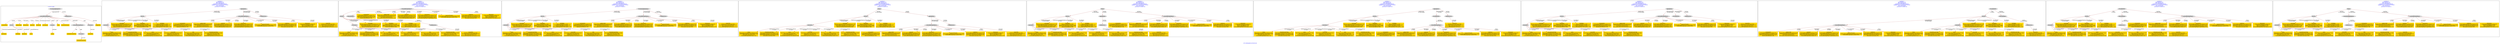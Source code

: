 digraph n0 {
fontcolor="blue"
remincross="true"
label="s19-s-indianapolis-artworks.xml"
subgraph cluster_0 {
label="1-correct model"
n2[style="filled",color="white",fillcolor="lightgray",label="CulturalHeritageObject1"];
n3[shape="plaintext",style="filled",fillcolor="gold",label="creationDate"];
n4[style="filled",color="white",fillcolor="lightgray",label="Person1"];
n5[shape="plaintext",style="filled",fillcolor="gold",label="galleryLabel"];
n6[shape="plaintext",style="filled",fillcolor="gold",label="dimensions"];
n7[shape="plaintext",style="filled",fillcolor="gold",label="materials"];
n8[shape="plaintext",style="filled",fillcolor="gold",label="creditLine"];
n9[shape="plaintext",style="filled",fillcolor="gold",label="provenance"];
n10[style="filled",color="white",fillcolor="lightgray",label="Concept1"];
n11[shape="plaintext",style="filled",fillcolor="gold",label="title"];
n12[shape="plaintext",style="filled",fillcolor="gold",label="accessionNumber"];
n13[style="filled",color="white",fillcolor="lightgray",label="CulturalHeritageObject2"];
n14[style="filled",color="white",fillcolor="lightgray",label="Document2"];
n15[shape="plaintext",style="filled",fillcolor="gold",label="relatedArtworksTitle"];
n16[style="filled",color="white",fillcolor="lightgray",label="Document1"];
n17[shape="plaintext",style="filled",fillcolor="gold",label="nationality"];
n18[shape="plaintext",style="filled",fillcolor="gold",label="birthDate"];
n19[shape="plaintext",style="filled",fillcolor="gold",label="deathDate"];
n20[shape="plaintext",style="filled",fillcolor="gold",label="artist"];
n21[style="filled",color="white",fillcolor="lightgray",label="EuropeanaAggregation1"];
n22[style="filled",color="white",fillcolor="lightgray",label="WebResource1"];
n23[shape="plaintext",style="filled",fillcolor="gold",label="imageURL"];
n24[shape="plaintext",style="filled",fillcolor="gold",label="values"];
n25[shape="plaintext",style="filled",fillcolor="gold",label="relatedArtworksURL"];
n26[shape="plaintext",style="filled",fillcolor="gold",label="sourceURL"];
}
subgraph cluster_1 {
label="candidate 0\nlink coherence:0.0\nnode coherence:0.0\nconfidence:0.6181390834945341\nmapping score:0.33349734155700156\ncost:2100.030006\n-precision:0.52-recall:0.46"
n28[style="filled",color="white",fillcolor="lightgray",label="Person1"];
n29[style="filled",color="white",fillcolor="lightgray",label="Document1"];
n30[style="filled",color="white",fillcolor="lightgray",label="Aggregation1"];
n31[style="filled",color="white",fillcolor="lightgray",label="CulturalHeritageObject1"];
n32[style="filled",color="white",fillcolor="lightgray",label="WebResource1"];
n33[shape="plaintext",style="filled",fillcolor="gold",label="values\n[Document,columnSubClassOfLink,0.379]\n[CulturalHeritageObject,description,0.303]\n[Document,classLink,0.215]\n[CulturalHeritageObject,title,0.104]"];
n34[shape="plaintext",style="filled",fillcolor="gold",label="creationDate\n[CulturalHeritageObject,created,0.52]\n[CulturalHeritageObject,description,0.199]\n[Person,biographicalInformation,0.144]\n[Person,dateOfDeath,0.138]"];
n35[shape="plaintext",style="filled",fillcolor="gold",label="nationality\n[Person,countryAssociatedWithThePerson,0.729]\n[CulturalHeritageObject,provenance,0.113]\n[CulturalHeritageObject,description,0.095]\n[Person,biographicalInformation,0.062]"];
n36[shape="plaintext",style="filled",fillcolor="gold",label="galleryLabel\n[CulturalHeritageObject,description,0.573]\n[Person,biographicalInformation,0.331]\n[Document,classLink,0.051]\n[Document,columnSubClassOfLink,0.045]"];
n37[shape="plaintext",style="filled",fillcolor="gold",label="imageURL\n[WebResource,classLink,0.949]\n[Document,columnSubClassOfLink,0.032]\n[Document,classLink,0.017]\n[CulturalHeritageObject,provenance,0.001]"];
n38[shape="plaintext",style="filled",fillcolor="gold",label="materials\n[CulturalHeritageObject,medium,0.874]\n[CulturalHeritageObject,description,0.12]\n[Person,biographicalInformation,0.006]\n[CulturalHeritageObject,extent,0.0]"];
n39[shape="plaintext",style="filled",fillcolor="gold",label="deathDate\n[Person,dateOfDeath,0.439]\n[CulturalHeritageObject,created,0.397]\n[Person,biographicalInformation,0.096]\n[Person,dateOfBirth,0.068]"];
n40[shape="plaintext",style="filled",fillcolor="gold",label="relatedArtworksTitle\n[Document,columnSubClassOfLink,0.705]\n[CulturalHeritageObject,description,0.107]\n[CulturalHeritageObject,provenance,0.096]\n[Document,classLink,0.093]"];
n41[shape="plaintext",style="filled",fillcolor="gold",label="provenance\n[CulturalHeritageObject,provenance,0.37]\n[CulturalHeritageObject,description,0.305]\n[Person,biographicalInformation,0.229]\n[CulturalHeritageObject,rightsHolder,0.097]"];
n42[shape="plaintext",style="filled",fillcolor="gold",label="accessionNumber\n[CulturalHeritageObject,accessionNumber,0.999]\n[CulturalHeritageObject,extent,0.001]"];
n43[shape="plaintext",style="filled",fillcolor="gold",label="artist\n[Document,columnSubClassOfLink,0.334]\n[Document,classLink,0.31]\n[Person,nameOfThePerson,0.258]\n[CulturalHeritageObject,description,0.098]"];
n44[shape="plaintext",style="filled",fillcolor="gold",label="sourceURL\n[Document,columnSubClassOfLink,0.617]\n[Document,classLink,0.32]\n[WebResource,classLink,0.05]\n[CulturalHeritageObject,description,0.013]"];
n45[shape="plaintext",style="filled",fillcolor="gold",label="title\n[Document,columnSubClassOfLink,0.393]\n[Document,classLink,0.313]\n[CulturalHeritageObject,description,0.18]\n[CulturalHeritageObject,title,0.114]"];
n46[shape="plaintext",style="filled",fillcolor="gold",label="birthDate\n[Person,dateOfBirth,0.409]\n[CulturalHeritageObject,created,0.409]\n[Person,dateOfDeath,0.094]\n[CulturalHeritageObject,description,0.088]"];
n47[shape="plaintext",style="filled",fillcolor="gold",label="relatedArtworksURL\n[Document,columnSubClassOfLink,0.689]\n[Document,classLink,0.255]\n[WebResource,classLink,0.042]\n[CulturalHeritageObject,provenance,0.014]"];
n48[shape="plaintext",style="filled",fillcolor="gold",label="creditLine\n[CulturalHeritageObject,provenance,0.63]\n[CulturalHeritageObject,description,0.173]\n[Document,columnSubClassOfLink,0.106]\n[Document,classLink,0.091]"];
n49[shape="plaintext",style="filled",fillcolor="gold",label="dimensions\n[CulturalHeritageObject,extent,0.9]\n[Person,dateOfDeath,0.056]\n[Person,dateOfBirth,0.037]\n[CulturalHeritageObject,description,0.007]"];
}
subgraph cluster_2 {
label="candidate 1\nlink coherence:0.0\nnode coherence:0.0\nconfidence:0.6181390834945341\nmapping score:0.33349734155700156\ncost:2100.030006\n-precision:0.52-recall:0.46"
n51[style="filled",color="white",fillcolor="lightgray",label="CulturalHeritageObject1"];
n52[style="filled",color="white",fillcolor="lightgray",label="Person1"];
n53[style="filled",color="white",fillcolor="lightgray",label="PhysicalThing1"];
n54[style="filled",color="white",fillcolor="lightgray",label="Document1"];
n55[style="filled",color="white",fillcolor="lightgray",label="WebResource1"];
n56[shape="plaintext",style="filled",fillcolor="gold",label="values\n[Document,columnSubClassOfLink,0.379]\n[CulturalHeritageObject,description,0.303]\n[Document,classLink,0.215]\n[CulturalHeritageObject,title,0.104]"];
n57[shape="plaintext",style="filled",fillcolor="gold",label="creationDate\n[CulturalHeritageObject,created,0.52]\n[CulturalHeritageObject,description,0.199]\n[Person,biographicalInformation,0.144]\n[Person,dateOfDeath,0.138]"];
n58[shape="plaintext",style="filled",fillcolor="gold",label="nationality\n[Person,countryAssociatedWithThePerson,0.729]\n[CulturalHeritageObject,provenance,0.113]\n[CulturalHeritageObject,description,0.095]\n[Person,biographicalInformation,0.062]"];
n59[shape="plaintext",style="filled",fillcolor="gold",label="galleryLabel\n[CulturalHeritageObject,description,0.573]\n[Person,biographicalInformation,0.331]\n[Document,classLink,0.051]\n[Document,columnSubClassOfLink,0.045]"];
n60[shape="plaintext",style="filled",fillcolor="gold",label="imageURL\n[WebResource,classLink,0.949]\n[Document,columnSubClassOfLink,0.032]\n[Document,classLink,0.017]\n[CulturalHeritageObject,provenance,0.001]"];
n61[shape="plaintext",style="filled",fillcolor="gold",label="materials\n[CulturalHeritageObject,medium,0.874]\n[CulturalHeritageObject,description,0.12]\n[Person,biographicalInformation,0.006]\n[CulturalHeritageObject,extent,0.0]"];
n62[shape="plaintext",style="filled",fillcolor="gold",label="deathDate\n[Person,dateOfDeath,0.439]\n[CulturalHeritageObject,created,0.397]\n[Person,biographicalInformation,0.096]\n[Person,dateOfBirth,0.068]"];
n63[shape="plaintext",style="filled",fillcolor="gold",label="relatedArtworksTitle\n[Document,columnSubClassOfLink,0.705]\n[CulturalHeritageObject,description,0.107]\n[CulturalHeritageObject,provenance,0.096]\n[Document,classLink,0.093]"];
n64[shape="plaintext",style="filled",fillcolor="gold",label="provenance\n[CulturalHeritageObject,provenance,0.37]\n[CulturalHeritageObject,description,0.305]\n[Person,biographicalInformation,0.229]\n[CulturalHeritageObject,rightsHolder,0.097]"];
n65[shape="plaintext",style="filled",fillcolor="gold",label="accessionNumber\n[CulturalHeritageObject,accessionNumber,0.999]\n[CulturalHeritageObject,extent,0.001]"];
n66[shape="plaintext",style="filled",fillcolor="gold",label="artist\n[Document,columnSubClassOfLink,0.334]\n[Document,classLink,0.31]\n[Person,nameOfThePerson,0.258]\n[CulturalHeritageObject,description,0.098]"];
n67[shape="plaintext",style="filled",fillcolor="gold",label="sourceURL\n[Document,columnSubClassOfLink,0.617]\n[Document,classLink,0.32]\n[WebResource,classLink,0.05]\n[CulturalHeritageObject,description,0.013]"];
n68[shape="plaintext",style="filled",fillcolor="gold",label="title\n[Document,columnSubClassOfLink,0.393]\n[Document,classLink,0.313]\n[CulturalHeritageObject,description,0.18]\n[CulturalHeritageObject,title,0.114]"];
n69[shape="plaintext",style="filled",fillcolor="gold",label="birthDate\n[Person,dateOfBirth,0.409]\n[CulturalHeritageObject,created,0.409]\n[Person,dateOfDeath,0.094]\n[CulturalHeritageObject,description,0.088]"];
n70[shape="plaintext",style="filled",fillcolor="gold",label="relatedArtworksURL\n[Document,columnSubClassOfLink,0.689]\n[Document,classLink,0.255]\n[WebResource,classLink,0.042]\n[CulturalHeritageObject,provenance,0.014]"];
n71[shape="plaintext",style="filled",fillcolor="gold",label="creditLine\n[CulturalHeritageObject,provenance,0.63]\n[CulturalHeritageObject,description,0.173]\n[Document,columnSubClassOfLink,0.106]\n[Document,classLink,0.091]"];
n72[shape="plaintext",style="filled",fillcolor="gold",label="dimensions\n[CulturalHeritageObject,extent,0.9]\n[Person,dateOfDeath,0.056]\n[Person,dateOfBirth,0.037]\n[CulturalHeritageObject,description,0.007]"];
}
subgraph cluster_3 {
label="candidate 2\nlink coherence:0.0\nnode coherence:0.0\nconfidence:0.6181390834945341\nmapping score:0.33349734155700156\ncost:2100.040009\n-precision:0.57-recall:0.5"
n74[style="filled",color="white",fillcolor="lightgray",label="Person1"];
n75[style="filled",color="white",fillcolor="lightgray",label="Document1"];
n76[style="filled",color="white",fillcolor="lightgray",label="EuropeanaAggregation1"];
n77[style="filled",color="white",fillcolor="lightgray",label="CulturalHeritageObject1"];
n78[style="filled",color="white",fillcolor="lightgray",label="WebResource1"];
n79[shape="plaintext",style="filled",fillcolor="gold",label="values\n[Document,columnSubClassOfLink,0.379]\n[CulturalHeritageObject,description,0.303]\n[Document,classLink,0.215]\n[CulturalHeritageObject,title,0.104]"];
n80[shape="plaintext",style="filled",fillcolor="gold",label="creationDate\n[CulturalHeritageObject,created,0.52]\n[CulturalHeritageObject,description,0.199]\n[Person,biographicalInformation,0.144]\n[Person,dateOfDeath,0.138]"];
n81[shape="plaintext",style="filled",fillcolor="gold",label="nationality\n[Person,countryAssociatedWithThePerson,0.729]\n[CulturalHeritageObject,provenance,0.113]\n[CulturalHeritageObject,description,0.095]\n[Person,biographicalInformation,0.062]"];
n82[shape="plaintext",style="filled",fillcolor="gold",label="galleryLabel\n[CulturalHeritageObject,description,0.573]\n[Person,biographicalInformation,0.331]\n[Document,classLink,0.051]\n[Document,columnSubClassOfLink,0.045]"];
n83[shape="plaintext",style="filled",fillcolor="gold",label="imageURL\n[WebResource,classLink,0.949]\n[Document,columnSubClassOfLink,0.032]\n[Document,classLink,0.017]\n[CulturalHeritageObject,provenance,0.001]"];
n84[shape="plaintext",style="filled",fillcolor="gold",label="materials\n[CulturalHeritageObject,medium,0.874]\n[CulturalHeritageObject,description,0.12]\n[Person,biographicalInformation,0.006]\n[CulturalHeritageObject,extent,0.0]"];
n85[shape="plaintext",style="filled",fillcolor="gold",label="deathDate\n[Person,dateOfDeath,0.439]\n[CulturalHeritageObject,created,0.397]\n[Person,biographicalInformation,0.096]\n[Person,dateOfBirth,0.068]"];
n86[shape="plaintext",style="filled",fillcolor="gold",label="relatedArtworksTitle\n[Document,columnSubClassOfLink,0.705]\n[CulturalHeritageObject,description,0.107]\n[CulturalHeritageObject,provenance,0.096]\n[Document,classLink,0.093]"];
n87[shape="plaintext",style="filled",fillcolor="gold",label="provenance\n[CulturalHeritageObject,provenance,0.37]\n[CulturalHeritageObject,description,0.305]\n[Person,biographicalInformation,0.229]\n[CulturalHeritageObject,rightsHolder,0.097]"];
n88[shape="plaintext",style="filled",fillcolor="gold",label="accessionNumber\n[CulturalHeritageObject,accessionNumber,0.999]\n[CulturalHeritageObject,extent,0.001]"];
n89[shape="plaintext",style="filled",fillcolor="gold",label="artist\n[Document,columnSubClassOfLink,0.334]\n[Document,classLink,0.31]\n[Person,nameOfThePerson,0.258]\n[CulturalHeritageObject,description,0.098]"];
n90[shape="plaintext",style="filled",fillcolor="gold",label="sourceURL\n[Document,columnSubClassOfLink,0.617]\n[Document,classLink,0.32]\n[WebResource,classLink,0.05]\n[CulturalHeritageObject,description,0.013]"];
n91[shape="plaintext",style="filled",fillcolor="gold",label="title\n[Document,columnSubClassOfLink,0.393]\n[Document,classLink,0.313]\n[CulturalHeritageObject,description,0.18]\n[CulturalHeritageObject,title,0.114]"];
n92[shape="plaintext",style="filled",fillcolor="gold",label="birthDate\n[Person,dateOfBirth,0.409]\n[CulturalHeritageObject,created,0.409]\n[Person,dateOfDeath,0.094]\n[CulturalHeritageObject,description,0.088]"];
n93[shape="plaintext",style="filled",fillcolor="gold",label="relatedArtworksURL\n[Document,columnSubClassOfLink,0.689]\n[Document,classLink,0.255]\n[WebResource,classLink,0.042]\n[CulturalHeritageObject,provenance,0.014]"];
n94[shape="plaintext",style="filled",fillcolor="gold",label="creditLine\n[CulturalHeritageObject,provenance,0.63]\n[CulturalHeritageObject,description,0.173]\n[Document,columnSubClassOfLink,0.106]\n[Document,classLink,0.091]"];
n95[shape="plaintext",style="filled",fillcolor="gold",label="dimensions\n[CulturalHeritageObject,extent,0.9]\n[Person,dateOfDeath,0.056]\n[Person,dateOfBirth,0.037]\n[CulturalHeritageObject,description,0.007]"];
}
subgraph cluster_4 {
label="candidate 3\nlink coherence:0.0\nnode coherence:0.0\nconfidence:0.6181390834945341\nmapping score:0.33349734155700156\ncost:2200.030006\n-precision:0.5-recall:0.46"
n97[style="filled",color="white",fillcolor="lightgray",label="Person1"];
n98[style="filled",color="white",fillcolor="lightgray",label="Document1"];
n99[style="filled",color="white",fillcolor="lightgray",label="Aggregation1"];
n100[style="filled",color="white",fillcolor="lightgray",label="CulturalHeritageObject1"];
n101[style="filled",color="white",fillcolor="lightgray",label="WebResource1"];
n102[style="filled",color="white",fillcolor="lightgray",label="Proxy1"];
n103[shape="plaintext",style="filled",fillcolor="gold",label="values\n[Document,columnSubClassOfLink,0.379]\n[CulturalHeritageObject,description,0.303]\n[Document,classLink,0.215]\n[CulturalHeritageObject,title,0.104]"];
n104[shape="plaintext",style="filled",fillcolor="gold",label="creationDate\n[CulturalHeritageObject,created,0.52]\n[CulturalHeritageObject,description,0.199]\n[Person,biographicalInformation,0.144]\n[Person,dateOfDeath,0.138]"];
n105[shape="plaintext",style="filled",fillcolor="gold",label="nationality\n[Person,countryAssociatedWithThePerson,0.729]\n[CulturalHeritageObject,provenance,0.113]\n[CulturalHeritageObject,description,0.095]\n[Person,biographicalInformation,0.062]"];
n106[shape="plaintext",style="filled",fillcolor="gold",label="galleryLabel\n[CulturalHeritageObject,description,0.573]\n[Person,biographicalInformation,0.331]\n[Document,classLink,0.051]\n[Document,columnSubClassOfLink,0.045]"];
n107[shape="plaintext",style="filled",fillcolor="gold",label="imageURL\n[WebResource,classLink,0.949]\n[Document,columnSubClassOfLink,0.032]\n[Document,classLink,0.017]\n[CulturalHeritageObject,provenance,0.001]"];
n108[shape="plaintext",style="filled",fillcolor="gold",label="materials\n[CulturalHeritageObject,medium,0.874]\n[CulturalHeritageObject,description,0.12]\n[Person,biographicalInformation,0.006]\n[CulturalHeritageObject,extent,0.0]"];
n109[shape="plaintext",style="filled",fillcolor="gold",label="deathDate\n[Person,dateOfDeath,0.439]\n[CulturalHeritageObject,created,0.397]\n[Person,biographicalInformation,0.096]\n[Person,dateOfBirth,0.068]"];
n110[shape="plaintext",style="filled",fillcolor="gold",label="relatedArtworksTitle\n[Document,columnSubClassOfLink,0.705]\n[CulturalHeritageObject,description,0.107]\n[CulturalHeritageObject,provenance,0.096]\n[Document,classLink,0.093]"];
n111[shape="plaintext",style="filled",fillcolor="gold",label="provenance\n[CulturalHeritageObject,provenance,0.37]\n[CulturalHeritageObject,description,0.305]\n[Person,biographicalInformation,0.229]\n[CulturalHeritageObject,rightsHolder,0.097]"];
n112[shape="plaintext",style="filled",fillcolor="gold",label="accessionNumber\n[CulturalHeritageObject,accessionNumber,0.999]\n[CulturalHeritageObject,extent,0.001]"];
n113[shape="plaintext",style="filled",fillcolor="gold",label="artist\n[Document,columnSubClassOfLink,0.334]\n[Document,classLink,0.31]\n[Person,nameOfThePerson,0.258]\n[CulturalHeritageObject,description,0.098]"];
n114[shape="plaintext",style="filled",fillcolor="gold",label="sourceURL\n[Document,columnSubClassOfLink,0.617]\n[Document,classLink,0.32]\n[WebResource,classLink,0.05]\n[CulturalHeritageObject,description,0.013]"];
n115[shape="plaintext",style="filled",fillcolor="gold",label="title\n[Document,columnSubClassOfLink,0.393]\n[Document,classLink,0.313]\n[CulturalHeritageObject,description,0.18]\n[CulturalHeritageObject,title,0.114]"];
n116[shape="plaintext",style="filled",fillcolor="gold",label="birthDate\n[Person,dateOfBirth,0.409]\n[CulturalHeritageObject,created,0.409]\n[Person,dateOfDeath,0.094]\n[CulturalHeritageObject,description,0.088]"];
n117[shape="plaintext",style="filled",fillcolor="gold",label="relatedArtworksURL\n[Document,columnSubClassOfLink,0.689]\n[Document,classLink,0.255]\n[WebResource,classLink,0.042]\n[CulturalHeritageObject,provenance,0.014]"];
n118[shape="plaintext",style="filled",fillcolor="gold",label="creditLine\n[CulturalHeritageObject,provenance,0.63]\n[CulturalHeritageObject,description,0.173]\n[Document,columnSubClassOfLink,0.106]\n[Document,classLink,0.091]"];
n119[shape="plaintext",style="filled",fillcolor="gold",label="dimensions\n[CulturalHeritageObject,extent,0.9]\n[Person,dateOfDeath,0.056]\n[Person,dateOfBirth,0.037]\n[CulturalHeritageObject,description,0.007]"];
}
subgraph cluster_5 {
label="candidate 4\nlink coherence:0.0\nnode coherence:0.0\nconfidence:0.6181390834945341\nmapping score:0.33349734155700156\ncost:2200.030006\n-precision:0.5-recall:0.46"
n121[style="filled",color="white",fillcolor="lightgray",label="Person1"];
n122[style="filled",color="white",fillcolor="lightgray",label="Document1"];
n123[style="filled",color="white",fillcolor="lightgray",label="Aggregation1"];
n124[style="filled",color="white",fillcolor="lightgray",label="WebResource1"];
n125[style="filled",color="white",fillcolor="lightgray",label="Proxy1"];
n126[style="filled",color="white",fillcolor="lightgray",label="CulturalHeritageObject1"];
n127[shape="plaintext",style="filled",fillcolor="gold",label="values\n[Document,columnSubClassOfLink,0.379]\n[CulturalHeritageObject,description,0.303]\n[Document,classLink,0.215]\n[CulturalHeritageObject,title,0.104]"];
n128[shape="plaintext",style="filled",fillcolor="gold",label="creationDate\n[CulturalHeritageObject,created,0.52]\n[CulturalHeritageObject,description,0.199]\n[Person,biographicalInformation,0.144]\n[Person,dateOfDeath,0.138]"];
n129[shape="plaintext",style="filled",fillcolor="gold",label="nationality\n[Person,countryAssociatedWithThePerson,0.729]\n[CulturalHeritageObject,provenance,0.113]\n[CulturalHeritageObject,description,0.095]\n[Person,biographicalInformation,0.062]"];
n130[shape="plaintext",style="filled",fillcolor="gold",label="galleryLabel\n[CulturalHeritageObject,description,0.573]\n[Person,biographicalInformation,0.331]\n[Document,classLink,0.051]\n[Document,columnSubClassOfLink,0.045]"];
n131[shape="plaintext",style="filled",fillcolor="gold",label="imageURL\n[WebResource,classLink,0.949]\n[Document,columnSubClassOfLink,0.032]\n[Document,classLink,0.017]\n[CulturalHeritageObject,provenance,0.001]"];
n132[shape="plaintext",style="filled",fillcolor="gold",label="materials\n[CulturalHeritageObject,medium,0.874]\n[CulturalHeritageObject,description,0.12]\n[Person,biographicalInformation,0.006]\n[CulturalHeritageObject,extent,0.0]"];
n133[shape="plaintext",style="filled",fillcolor="gold",label="deathDate\n[Person,dateOfDeath,0.439]\n[CulturalHeritageObject,created,0.397]\n[Person,biographicalInformation,0.096]\n[Person,dateOfBirth,0.068]"];
n134[shape="plaintext",style="filled",fillcolor="gold",label="relatedArtworksTitle\n[Document,columnSubClassOfLink,0.705]\n[CulturalHeritageObject,description,0.107]\n[CulturalHeritageObject,provenance,0.096]\n[Document,classLink,0.093]"];
n135[shape="plaintext",style="filled",fillcolor="gold",label="provenance\n[CulturalHeritageObject,provenance,0.37]\n[CulturalHeritageObject,description,0.305]\n[Person,biographicalInformation,0.229]\n[CulturalHeritageObject,rightsHolder,0.097]"];
n136[shape="plaintext",style="filled",fillcolor="gold",label="accessionNumber\n[CulturalHeritageObject,accessionNumber,0.999]\n[CulturalHeritageObject,extent,0.001]"];
n137[shape="plaintext",style="filled",fillcolor="gold",label="artist\n[Document,columnSubClassOfLink,0.334]\n[Document,classLink,0.31]\n[Person,nameOfThePerson,0.258]\n[CulturalHeritageObject,description,0.098]"];
n138[shape="plaintext",style="filled",fillcolor="gold",label="sourceURL\n[Document,columnSubClassOfLink,0.617]\n[Document,classLink,0.32]\n[WebResource,classLink,0.05]\n[CulturalHeritageObject,description,0.013]"];
n139[shape="plaintext",style="filled",fillcolor="gold",label="title\n[Document,columnSubClassOfLink,0.393]\n[Document,classLink,0.313]\n[CulturalHeritageObject,description,0.18]\n[CulturalHeritageObject,title,0.114]"];
n140[shape="plaintext",style="filled",fillcolor="gold",label="birthDate\n[Person,dateOfBirth,0.409]\n[CulturalHeritageObject,created,0.409]\n[Person,dateOfDeath,0.094]\n[CulturalHeritageObject,description,0.088]"];
n141[shape="plaintext",style="filled",fillcolor="gold",label="relatedArtworksURL\n[Document,columnSubClassOfLink,0.689]\n[Document,classLink,0.255]\n[WebResource,classLink,0.042]\n[CulturalHeritageObject,provenance,0.014]"];
n142[shape="plaintext",style="filled",fillcolor="gold",label="creditLine\n[CulturalHeritageObject,provenance,0.63]\n[CulturalHeritageObject,description,0.173]\n[Document,columnSubClassOfLink,0.106]\n[Document,classLink,0.091]"];
n143[shape="plaintext",style="filled",fillcolor="gold",label="dimensions\n[CulturalHeritageObject,extent,0.9]\n[Person,dateOfDeath,0.056]\n[Person,dateOfBirth,0.037]\n[CulturalHeritageObject,description,0.007]"];
}
subgraph cluster_6 {
label="candidate 5\nlink coherence:0.0\nnode coherence:0.0\nconfidence:0.6181390834945341\nmapping score:0.33349734155700156\ncost:2200.030006\n-precision:0.5-recall:0.46"
n145[style="filled",color="white",fillcolor="lightgray",label="Person1"];
n146[style="filled",color="white",fillcolor="lightgray",label="Document1"];
n147[style="filled",color="white",fillcolor="lightgray",label="ProvidedCHO1"];
n148[style="filled",color="white",fillcolor="lightgray",label="CulturalHeritageObject1"];
n149[style="filled",color="white",fillcolor="lightgray",label="Aggregation1"];
n150[style="filled",color="white",fillcolor="lightgray",label="WebResource1"];
n151[shape="plaintext",style="filled",fillcolor="gold",label="values\n[Document,columnSubClassOfLink,0.379]\n[CulturalHeritageObject,description,0.303]\n[Document,classLink,0.215]\n[CulturalHeritageObject,title,0.104]"];
n152[shape="plaintext",style="filled",fillcolor="gold",label="creationDate\n[CulturalHeritageObject,created,0.52]\n[CulturalHeritageObject,description,0.199]\n[Person,biographicalInformation,0.144]\n[Person,dateOfDeath,0.138]"];
n153[shape="plaintext",style="filled",fillcolor="gold",label="nationality\n[Person,countryAssociatedWithThePerson,0.729]\n[CulturalHeritageObject,provenance,0.113]\n[CulturalHeritageObject,description,0.095]\n[Person,biographicalInformation,0.062]"];
n154[shape="plaintext",style="filled",fillcolor="gold",label="galleryLabel\n[CulturalHeritageObject,description,0.573]\n[Person,biographicalInformation,0.331]\n[Document,classLink,0.051]\n[Document,columnSubClassOfLink,0.045]"];
n155[shape="plaintext",style="filled",fillcolor="gold",label="imageURL\n[WebResource,classLink,0.949]\n[Document,columnSubClassOfLink,0.032]\n[Document,classLink,0.017]\n[CulturalHeritageObject,provenance,0.001]"];
n156[shape="plaintext",style="filled",fillcolor="gold",label="materials\n[CulturalHeritageObject,medium,0.874]\n[CulturalHeritageObject,description,0.12]\n[Person,biographicalInformation,0.006]\n[CulturalHeritageObject,extent,0.0]"];
n157[shape="plaintext",style="filled",fillcolor="gold",label="deathDate\n[Person,dateOfDeath,0.439]\n[CulturalHeritageObject,created,0.397]\n[Person,biographicalInformation,0.096]\n[Person,dateOfBirth,0.068]"];
n158[shape="plaintext",style="filled",fillcolor="gold",label="relatedArtworksTitle\n[Document,columnSubClassOfLink,0.705]\n[CulturalHeritageObject,description,0.107]\n[CulturalHeritageObject,provenance,0.096]\n[Document,classLink,0.093]"];
n159[shape="plaintext",style="filled",fillcolor="gold",label="provenance\n[CulturalHeritageObject,provenance,0.37]\n[CulturalHeritageObject,description,0.305]\n[Person,biographicalInformation,0.229]\n[CulturalHeritageObject,rightsHolder,0.097]"];
n160[shape="plaintext",style="filled",fillcolor="gold",label="accessionNumber\n[CulturalHeritageObject,accessionNumber,0.999]\n[CulturalHeritageObject,extent,0.001]"];
n161[shape="plaintext",style="filled",fillcolor="gold",label="artist\n[Document,columnSubClassOfLink,0.334]\n[Document,classLink,0.31]\n[Person,nameOfThePerson,0.258]\n[CulturalHeritageObject,description,0.098]"];
n162[shape="plaintext",style="filled",fillcolor="gold",label="sourceURL\n[Document,columnSubClassOfLink,0.617]\n[Document,classLink,0.32]\n[WebResource,classLink,0.05]\n[CulturalHeritageObject,description,0.013]"];
n163[shape="plaintext",style="filled",fillcolor="gold",label="title\n[Document,columnSubClassOfLink,0.393]\n[Document,classLink,0.313]\n[CulturalHeritageObject,description,0.18]\n[CulturalHeritageObject,title,0.114]"];
n164[shape="plaintext",style="filled",fillcolor="gold",label="birthDate\n[Person,dateOfBirth,0.409]\n[CulturalHeritageObject,created,0.409]\n[Person,dateOfDeath,0.094]\n[CulturalHeritageObject,description,0.088]"];
n165[shape="plaintext",style="filled",fillcolor="gold",label="relatedArtworksURL\n[Document,columnSubClassOfLink,0.689]\n[Document,classLink,0.255]\n[WebResource,classLink,0.042]\n[CulturalHeritageObject,provenance,0.014]"];
n166[shape="plaintext",style="filled",fillcolor="gold",label="creditLine\n[CulturalHeritageObject,provenance,0.63]\n[CulturalHeritageObject,description,0.173]\n[Document,columnSubClassOfLink,0.106]\n[Document,classLink,0.091]"];
n167[shape="plaintext",style="filled",fillcolor="gold",label="dimensions\n[CulturalHeritageObject,extent,0.9]\n[Person,dateOfDeath,0.056]\n[Person,dateOfBirth,0.037]\n[CulturalHeritageObject,description,0.007]"];
}
subgraph cluster_7 {
label="candidate 6\nlink coherence:0.0\nnode coherence:0.0\nconfidence:0.6181390834945341\nmapping score:0.33349734155700156\ncost:2200.030006\n-precision:0.5-recall:0.46"
n169[style="filled",color="white",fillcolor="lightgray",label="Person1"];
n170[style="filled",color="white",fillcolor="lightgray",label="Document1"];
n171[style="filled",color="white",fillcolor="lightgray",label="Aggregation1"];
n172[style="filled",color="white",fillcolor="lightgray",label="CulturalHeritageObject1"];
n173[style="filled",color="white",fillcolor="lightgray",label="ProvidedCHO1"];
n174[style="filled",color="white",fillcolor="lightgray",label="WebResource1"];
n175[shape="plaintext",style="filled",fillcolor="gold",label="values\n[Document,columnSubClassOfLink,0.379]\n[CulturalHeritageObject,description,0.303]\n[Document,classLink,0.215]\n[CulturalHeritageObject,title,0.104]"];
n176[shape="plaintext",style="filled",fillcolor="gold",label="creationDate\n[CulturalHeritageObject,created,0.52]\n[CulturalHeritageObject,description,0.199]\n[Person,biographicalInformation,0.144]\n[Person,dateOfDeath,0.138]"];
n177[shape="plaintext",style="filled",fillcolor="gold",label="nationality\n[Person,countryAssociatedWithThePerson,0.729]\n[CulturalHeritageObject,provenance,0.113]\n[CulturalHeritageObject,description,0.095]\n[Person,biographicalInformation,0.062]"];
n178[shape="plaintext",style="filled",fillcolor="gold",label="galleryLabel\n[CulturalHeritageObject,description,0.573]\n[Person,biographicalInformation,0.331]\n[Document,classLink,0.051]\n[Document,columnSubClassOfLink,0.045]"];
n179[shape="plaintext",style="filled",fillcolor="gold",label="imageURL\n[WebResource,classLink,0.949]\n[Document,columnSubClassOfLink,0.032]\n[Document,classLink,0.017]\n[CulturalHeritageObject,provenance,0.001]"];
n180[shape="plaintext",style="filled",fillcolor="gold",label="materials\n[CulturalHeritageObject,medium,0.874]\n[CulturalHeritageObject,description,0.12]\n[Person,biographicalInformation,0.006]\n[CulturalHeritageObject,extent,0.0]"];
n181[shape="plaintext",style="filled",fillcolor="gold",label="deathDate\n[Person,dateOfDeath,0.439]\n[CulturalHeritageObject,created,0.397]\n[Person,biographicalInformation,0.096]\n[Person,dateOfBirth,0.068]"];
n182[shape="plaintext",style="filled",fillcolor="gold",label="relatedArtworksTitle\n[Document,columnSubClassOfLink,0.705]\n[CulturalHeritageObject,description,0.107]\n[CulturalHeritageObject,provenance,0.096]\n[Document,classLink,0.093]"];
n183[shape="plaintext",style="filled",fillcolor="gold",label="provenance\n[CulturalHeritageObject,provenance,0.37]\n[CulturalHeritageObject,description,0.305]\n[Person,biographicalInformation,0.229]\n[CulturalHeritageObject,rightsHolder,0.097]"];
n184[shape="plaintext",style="filled",fillcolor="gold",label="accessionNumber\n[CulturalHeritageObject,accessionNumber,0.999]\n[CulturalHeritageObject,extent,0.001]"];
n185[shape="plaintext",style="filled",fillcolor="gold",label="artist\n[Document,columnSubClassOfLink,0.334]\n[Document,classLink,0.31]\n[Person,nameOfThePerson,0.258]\n[CulturalHeritageObject,description,0.098]"];
n186[shape="plaintext",style="filled",fillcolor="gold",label="sourceURL\n[Document,columnSubClassOfLink,0.617]\n[Document,classLink,0.32]\n[WebResource,classLink,0.05]\n[CulturalHeritageObject,description,0.013]"];
n187[shape="plaintext",style="filled",fillcolor="gold",label="title\n[Document,columnSubClassOfLink,0.393]\n[Document,classLink,0.313]\n[CulturalHeritageObject,description,0.18]\n[CulturalHeritageObject,title,0.114]"];
n188[shape="plaintext",style="filled",fillcolor="gold",label="birthDate\n[Person,dateOfBirth,0.409]\n[CulturalHeritageObject,created,0.409]\n[Person,dateOfDeath,0.094]\n[CulturalHeritageObject,description,0.088]"];
n189[shape="plaintext",style="filled",fillcolor="gold",label="relatedArtworksURL\n[Document,columnSubClassOfLink,0.689]\n[Document,classLink,0.255]\n[WebResource,classLink,0.042]\n[CulturalHeritageObject,provenance,0.014]"];
n190[shape="plaintext",style="filled",fillcolor="gold",label="creditLine\n[CulturalHeritageObject,provenance,0.63]\n[CulturalHeritageObject,description,0.173]\n[Document,columnSubClassOfLink,0.106]\n[Document,classLink,0.091]"];
n191[shape="plaintext",style="filled",fillcolor="gold",label="dimensions\n[CulturalHeritageObject,extent,0.9]\n[Person,dateOfDeath,0.056]\n[Person,dateOfBirth,0.037]\n[CulturalHeritageObject,description,0.007]"];
}
subgraph cluster_8 {
label="candidate 7\nlink coherence:0.0\nnode coherence:0.0\nconfidence:0.6181390834945341\nmapping score:0.33349734155700156\ncost:2200.040009\n-precision:0.5-recall:0.46"
n193[style="filled",color="white",fillcolor="lightgray",label="Person1"];
n194[style="filled",color="white",fillcolor="lightgray",label="CulturalHeritageObject1"];
n195[style="filled",color="white",fillcolor="lightgray",label="Document1"];
n196[style="filled",color="white",fillcolor="lightgray",label="PhysicalThing1"];
n197[style="filled",color="white",fillcolor="lightgray",label="WebResource1"];
n198[style="filled",color="white",fillcolor="lightgray",label="ProvidedCHO1"];
n199[shape="plaintext",style="filled",fillcolor="gold",label="values\n[Document,columnSubClassOfLink,0.379]\n[CulturalHeritageObject,description,0.303]\n[Document,classLink,0.215]\n[CulturalHeritageObject,title,0.104]"];
n200[shape="plaintext",style="filled",fillcolor="gold",label="creationDate\n[CulturalHeritageObject,created,0.52]\n[CulturalHeritageObject,description,0.199]\n[Person,biographicalInformation,0.144]\n[Person,dateOfDeath,0.138]"];
n201[shape="plaintext",style="filled",fillcolor="gold",label="nationality\n[Person,countryAssociatedWithThePerson,0.729]\n[CulturalHeritageObject,provenance,0.113]\n[CulturalHeritageObject,description,0.095]\n[Person,biographicalInformation,0.062]"];
n202[shape="plaintext",style="filled",fillcolor="gold",label="galleryLabel\n[CulturalHeritageObject,description,0.573]\n[Person,biographicalInformation,0.331]\n[Document,classLink,0.051]\n[Document,columnSubClassOfLink,0.045]"];
n203[shape="plaintext",style="filled",fillcolor="gold",label="imageURL\n[WebResource,classLink,0.949]\n[Document,columnSubClassOfLink,0.032]\n[Document,classLink,0.017]\n[CulturalHeritageObject,provenance,0.001]"];
n204[shape="plaintext",style="filled",fillcolor="gold",label="materials\n[CulturalHeritageObject,medium,0.874]\n[CulturalHeritageObject,description,0.12]\n[Person,biographicalInformation,0.006]\n[CulturalHeritageObject,extent,0.0]"];
n205[shape="plaintext",style="filled",fillcolor="gold",label="deathDate\n[Person,dateOfDeath,0.439]\n[CulturalHeritageObject,created,0.397]\n[Person,biographicalInformation,0.096]\n[Person,dateOfBirth,0.068]"];
n206[shape="plaintext",style="filled",fillcolor="gold",label="relatedArtworksTitle\n[Document,columnSubClassOfLink,0.705]\n[CulturalHeritageObject,description,0.107]\n[CulturalHeritageObject,provenance,0.096]\n[Document,classLink,0.093]"];
n207[shape="plaintext",style="filled",fillcolor="gold",label="provenance\n[CulturalHeritageObject,provenance,0.37]\n[CulturalHeritageObject,description,0.305]\n[Person,biographicalInformation,0.229]\n[CulturalHeritageObject,rightsHolder,0.097]"];
n208[shape="plaintext",style="filled",fillcolor="gold",label="accessionNumber\n[CulturalHeritageObject,accessionNumber,0.999]\n[CulturalHeritageObject,extent,0.001]"];
n209[shape="plaintext",style="filled",fillcolor="gold",label="artist\n[Document,columnSubClassOfLink,0.334]\n[Document,classLink,0.31]\n[Person,nameOfThePerson,0.258]\n[CulturalHeritageObject,description,0.098]"];
n210[shape="plaintext",style="filled",fillcolor="gold",label="sourceURL\n[Document,columnSubClassOfLink,0.617]\n[Document,classLink,0.32]\n[WebResource,classLink,0.05]\n[CulturalHeritageObject,description,0.013]"];
n211[shape="plaintext",style="filled",fillcolor="gold",label="title\n[Document,columnSubClassOfLink,0.393]\n[Document,classLink,0.313]\n[CulturalHeritageObject,description,0.18]\n[CulturalHeritageObject,title,0.114]"];
n212[shape="plaintext",style="filled",fillcolor="gold",label="birthDate\n[Person,dateOfBirth,0.409]\n[CulturalHeritageObject,created,0.409]\n[Person,dateOfDeath,0.094]\n[CulturalHeritageObject,description,0.088]"];
n213[shape="plaintext",style="filled",fillcolor="gold",label="relatedArtworksURL\n[Document,columnSubClassOfLink,0.689]\n[Document,classLink,0.255]\n[WebResource,classLink,0.042]\n[CulturalHeritageObject,provenance,0.014]"];
n214[shape="plaintext",style="filled",fillcolor="gold",label="creditLine\n[CulturalHeritageObject,provenance,0.63]\n[CulturalHeritageObject,description,0.173]\n[Document,columnSubClassOfLink,0.106]\n[Document,classLink,0.091]"];
n215[shape="plaintext",style="filled",fillcolor="gold",label="dimensions\n[CulturalHeritageObject,extent,0.9]\n[Person,dateOfDeath,0.056]\n[Person,dateOfBirth,0.037]\n[CulturalHeritageObject,description,0.007]"];
}
subgraph cluster_9 {
label="candidate 8\nlink coherence:0.0\nnode coherence:0.0\nconfidence:0.6181390834945341\nmapping score:0.33349734155700156\ncost:2200.040009\n-precision:0.5-recall:0.46"
n217[style="filled",color="white",fillcolor="lightgray",label="Person1"];
n218[style="filled",color="white",fillcolor="lightgray",label="Document1"];
n219[style="filled",color="white",fillcolor="lightgray",label="PhysicalThing1"];
n220[style="filled",color="white",fillcolor="lightgray",label="WebResource1"];
n221[style="filled",color="white",fillcolor="lightgray",label="ProvidedCHO1"];
n222[style="filled",color="white",fillcolor="lightgray",label="CulturalHeritageObject1"];
n223[shape="plaintext",style="filled",fillcolor="gold",label="values\n[Document,columnSubClassOfLink,0.379]\n[CulturalHeritageObject,description,0.303]\n[Document,classLink,0.215]\n[CulturalHeritageObject,title,0.104]"];
n224[shape="plaintext",style="filled",fillcolor="gold",label="creationDate\n[CulturalHeritageObject,created,0.52]\n[CulturalHeritageObject,description,0.199]\n[Person,biographicalInformation,0.144]\n[Person,dateOfDeath,0.138]"];
n225[shape="plaintext",style="filled",fillcolor="gold",label="nationality\n[Person,countryAssociatedWithThePerson,0.729]\n[CulturalHeritageObject,provenance,0.113]\n[CulturalHeritageObject,description,0.095]\n[Person,biographicalInformation,0.062]"];
n226[shape="plaintext",style="filled",fillcolor="gold",label="galleryLabel\n[CulturalHeritageObject,description,0.573]\n[Person,biographicalInformation,0.331]\n[Document,classLink,0.051]\n[Document,columnSubClassOfLink,0.045]"];
n227[shape="plaintext",style="filled",fillcolor="gold",label="imageURL\n[WebResource,classLink,0.949]\n[Document,columnSubClassOfLink,0.032]\n[Document,classLink,0.017]\n[CulturalHeritageObject,provenance,0.001]"];
n228[shape="plaintext",style="filled",fillcolor="gold",label="materials\n[CulturalHeritageObject,medium,0.874]\n[CulturalHeritageObject,description,0.12]\n[Person,biographicalInformation,0.006]\n[CulturalHeritageObject,extent,0.0]"];
n229[shape="plaintext",style="filled",fillcolor="gold",label="deathDate\n[Person,dateOfDeath,0.439]\n[CulturalHeritageObject,created,0.397]\n[Person,biographicalInformation,0.096]\n[Person,dateOfBirth,0.068]"];
n230[shape="plaintext",style="filled",fillcolor="gold",label="relatedArtworksTitle\n[Document,columnSubClassOfLink,0.705]\n[CulturalHeritageObject,description,0.107]\n[CulturalHeritageObject,provenance,0.096]\n[Document,classLink,0.093]"];
n231[shape="plaintext",style="filled",fillcolor="gold",label="provenance\n[CulturalHeritageObject,provenance,0.37]\n[CulturalHeritageObject,description,0.305]\n[Person,biographicalInformation,0.229]\n[CulturalHeritageObject,rightsHolder,0.097]"];
n232[shape="plaintext",style="filled",fillcolor="gold",label="accessionNumber\n[CulturalHeritageObject,accessionNumber,0.999]\n[CulturalHeritageObject,extent,0.001]"];
n233[shape="plaintext",style="filled",fillcolor="gold",label="artist\n[Document,columnSubClassOfLink,0.334]\n[Document,classLink,0.31]\n[Person,nameOfThePerson,0.258]\n[CulturalHeritageObject,description,0.098]"];
n234[shape="plaintext",style="filled",fillcolor="gold",label="sourceURL\n[Document,columnSubClassOfLink,0.617]\n[Document,classLink,0.32]\n[WebResource,classLink,0.05]\n[CulturalHeritageObject,description,0.013]"];
n235[shape="plaintext",style="filled",fillcolor="gold",label="title\n[Document,columnSubClassOfLink,0.393]\n[Document,classLink,0.313]\n[CulturalHeritageObject,description,0.18]\n[CulturalHeritageObject,title,0.114]"];
n236[shape="plaintext",style="filled",fillcolor="gold",label="birthDate\n[Person,dateOfBirth,0.409]\n[CulturalHeritageObject,created,0.409]\n[Person,dateOfDeath,0.094]\n[CulturalHeritageObject,description,0.088]"];
n237[shape="plaintext",style="filled",fillcolor="gold",label="relatedArtworksURL\n[Document,columnSubClassOfLink,0.689]\n[Document,classLink,0.255]\n[WebResource,classLink,0.042]\n[CulturalHeritageObject,provenance,0.014]"];
n238[shape="plaintext",style="filled",fillcolor="gold",label="creditLine\n[CulturalHeritageObject,provenance,0.63]\n[CulturalHeritageObject,description,0.173]\n[Document,columnSubClassOfLink,0.106]\n[Document,classLink,0.091]"];
n239[shape="plaintext",style="filled",fillcolor="gold",label="dimensions\n[CulturalHeritageObject,extent,0.9]\n[Person,dateOfDeath,0.056]\n[Person,dateOfBirth,0.037]\n[CulturalHeritageObject,description,0.007]"];
}
subgraph cluster_10 {
label="candidate 9\nlink coherence:0.0\nnode coherence:0.0\nconfidence:0.6181390834945341\nmapping score:0.33349734155700156\ncost:2200.050011\n-precision:0.55-recall:0.5"
n241[style="filled",color="white",fillcolor="lightgray",label="Person1"];
n242[style="filled",color="white",fillcolor="lightgray",label="Document1"];
n243[style="filled",color="white",fillcolor="lightgray",label="EuropeanaAggregation1"];
n244[style="filled",color="white",fillcolor="lightgray",label="WebResource1"];
n245[style="filled",color="white",fillcolor="lightgray",label="Proxy1"];
n246[style="filled",color="white",fillcolor="lightgray",label="CulturalHeritageObject1"];
n247[shape="plaintext",style="filled",fillcolor="gold",label="values\n[Document,columnSubClassOfLink,0.379]\n[CulturalHeritageObject,description,0.303]\n[Document,classLink,0.215]\n[CulturalHeritageObject,title,0.104]"];
n248[shape="plaintext",style="filled",fillcolor="gold",label="creationDate\n[CulturalHeritageObject,created,0.52]\n[CulturalHeritageObject,description,0.199]\n[Person,biographicalInformation,0.144]\n[Person,dateOfDeath,0.138]"];
n249[shape="plaintext",style="filled",fillcolor="gold",label="nationality\n[Person,countryAssociatedWithThePerson,0.729]\n[CulturalHeritageObject,provenance,0.113]\n[CulturalHeritageObject,description,0.095]\n[Person,biographicalInformation,0.062]"];
n250[shape="plaintext",style="filled",fillcolor="gold",label="galleryLabel\n[CulturalHeritageObject,description,0.573]\n[Person,biographicalInformation,0.331]\n[Document,classLink,0.051]\n[Document,columnSubClassOfLink,0.045]"];
n251[shape="plaintext",style="filled",fillcolor="gold",label="imageURL\n[WebResource,classLink,0.949]\n[Document,columnSubClassOfLink,0.032]\n[Document,classLink,0.017]\n[CulturalHeritageObject,provenance,0.001]"];
n252[shape="plaintext",style="filled",fillcolor="gold",label="materials\n[CulturalHeritageObject,medium,0.874]\n[CulturalHeritageObject,description,0.12]\n[Person,biographicalInformation,0.006]\n[CulturalHeritageObject,extent,0.0]"];
n253[shape="plaintext",style="filled",fillcolor="gold",label="deathDate\n[Person,dateOfDeath,0.439]\n[CulturalHeritageObject,created,0.397]\n[Person,biographicalInformation,0.096]\n[Person,dateOfBirth,0.068]"];
n254[shape="plaintext",style="filled",fillcolor="gold",label="relatedArtworksTitle\n[Document,columnSubClassOfLink,0.705]\n[CulturalHeritageObject,description,0.107]\n[CulturalHeritageObject,provenance,0.096]\n[Document,classLink,0.093]"];
n255[shape="plaintext",style="filled",fillcolor="gold",label="provenance\n[CulturalHeritageObject,provenance,0.37]\n[CulturalHeritageObject,description,0.305]\n[Person,biographicalInformation,0.229]\n[CulturalHeritageObject,rightsHolder,0.097]"];
n256[shape="plaintext",style="filled",fillcolor="gold",label="accessionNumber\n[CulturalHeritageObject,accessionNumber,0.999]\n[CulturalHeritageObject,extent,0.001]"];
n257[shape="plaintext",style="filled",fillcolor="gold",label="artist\n[Document,columnSubClassOfLink,0.334]\n[Document,classLink,0.31]\n[Person,nameOfThePerson,0.258]\n[CulturalHeritageObject,description,0.098]"];
n258[shape="plaintext",style="filled",fillcolor="gold",label="sourceURL\n[Document,columnSubClassOfLink,0.617]\n[Document,classLink,0.32]\n[WebResource,classLink,0.05]\n[CulturalHeritageObject,description,0.013]"];
n259[shape="plaintext",style="filled",fillcolor="gold",label="title\n[Document,columnSubClassOfLink,0.393]\n[Document,classLink,0.313]\n[CulturalHeritageObject,description,0.18]\n[CulturalHeritageObject,title,0.114]"];
n260[shape="plaintext",style="filled",fillcolor="gold",label="birthDate\n[Person,dateOfBirth,0.409]\n[CulturalHeritageObject,created,0.409]\n[Person,dateOfDeath,0.094]\n[CulturalHeritageObject,description,0.088]"];
n261[shape="plaintext",style="filled",fillcolor="gold",label="relatedArtworksURL\n[Document,columnSubClassOfLink,0.689]\n[Document,classLink,0.255]\n[WebResource,classLink,0.042]\n[CulturalHeritageObject,provenance,0.014]"];
n262[shape="plaintext",style="filled",fillcolor="gold",label="creditLine\n[CulturalHeritageObject,provenance,0.63]\n[CulturalHeritageObject,description,0.173]\n[Document,columnSubClassOfLink,0.106]\n[Document,classLink,0.091]"];
n263[shape="plaintext",style="filled",fillcolor="gold",label="dimensions\n[CulturalHeritageObject,extent,0.9]\n[Person,dateOfDeath,0.056]\n[Person,dateOfBirth,0.037]\n[CulturalHeritageObject,description,0.007]"];
}
n2 -> n3[color="brown",fontcolor="black",label="created"]
n2 -> n4[color="brown",fontcolor="black",label="creator"]
n2 -> n5[color="brown",fontcolor="black",label="description"]
n2 -> n6[color="brown",fontcolor="black",label="extent"]
n2 -> n7[color="brown",fontcolor="black",label="medium"]
n2 -> n8[color="brown",fontcolor="black",label="provenance"]
n2 -> n9[color="brown",fontcolor="black",label="provenance"]
n2 -> n10[color="brown",fontcolor="black",label="subject"]
n2 -> n11[color="brown",fontcolor="black",label="title"]
n2 -> n12[color="brown",fontcolor="black",label="accessionNumber"]
n2 -> n13[color="brown",fontcolor="black",label="isRelatedTo"]
n2 -> n14[color="brown",fontcolor="black",label="page"]
n13 -> n15[color="brown",fontcolor="black",label="title"]
n13 -> n16[color="brown",fontcolor="black",label="page"]
n4 -> n17[color="brown",fontcolor="black",label="countryAssociatedWithThePerson"]
n4 -> n18[color="brown",fontcolor="black",label="dateOfBirth"]
n4 -> n19[color="brown",fontcolor="black",label="dateOfDeath"]
n4 -> n20[color="brown",fontcolor="black",label="nameOfThePerson"]
n21 -> n2[color="brown",fontcolor="black",label="aggregatedCHO"]
n21 -> n22[color="brown",fontcolor="black",label="hasView"]
n22 -> n23[color="brown",fontcolor="black",label="classLink"]
n10 -> n24[color="brown",fontcolor="black",label="prefLabel"]
n16 -> n25[color="brown",fontcolor="black",label="classLink"]
n14 -> n26[color="brown",fontcolor="black",label="classLink"]
n28 -> n29[color="brown",fontcolor="black",label="workplaceHomepage\nw=100.010002"]
n30 -> n31[color="brown",fontcolor="black",label="aggregatedCHO\nw=100.010002"]
n30 -> n28[color="brown",fontcolor="black",label="dataProvider\nw=100.010002"]
n30 -> n32[color="brown",fontcolor="black",label="hasView\nw=100.0"]
n29 -> n33[color="brown",fontcolor="black",label="columnSubClassOfLink\nw=100.0"]
n31 -> n34[color="brown",fontcolor="black",label="created\nw=100.0"]
n28 -> n35[color="brown",fontcolor="black",label="countryAssociatedWithThePerson\nw=100.0"]
n31 -> n36[color="brown",fontcolor="black",label="description\nw=100.0"]
n32 -> n37[color="brown",fontcolor="black",label="classLink\nw=100.0"]
n31 -> n38[color="brown",fontcolor="black",label="medium\nw=100.0"]
n28 -> n39[color="brown",fontcolor="black",label="dateOfDeath\nw=100.0"]
n29 -> n40[color="brown",fontcolor="black",label="columnSubClassOfLink\nw=100.0"]
n31 -> n41[color="brown",fontcolor="black",label="provenance\nw=100.0"]
n31 -> n42[color="brown",fontcolor="black",label="accessionNumber\nw=100.0"]
n29 -> n43[color="brown",fontcolor="black",label="columnSubClassOfLink\nw=100.0"]
n29 -> n44[color="brown",fontcolor="black",label="columnSubClassOfLink\nw=100.0"]
n29 -> n45[color="brown",fontcolor="black",label="columnSubClassOfLink\nw=100.0"]
n28 -> n46[color="brown",fontcolor="black",label="dateOfBirth\nw=100.0"]
n29 -> n47[color="brown",fontcolor="black",label="columnSubClassOfLink\nw=100.0"]
n31 -> n48[color="brown",fontcolor="black",label="provenance\nw=100.0"]
n31 -> n49[color="brown",fontcolor="black",label="extent\nw=100.0"]
n51 -> n52[color="brown",fontcolor="black",label="sitter\nw=100.0"]
n51 -> n53[color="brown",fontcolor="black",label="hasType\nw=100.010002"]
n52 -> n54[color="brown",fontcolor="black",label="workplaceHomepage\nw=100.010002"]
n53 -> n55[color="brown",fontcolor="black",label="realizes\nw=100.010002"]
n54 -> n56[color="brown",fontcolor="black",label="columnSubClassOfLink\nw=100.0"]
n51 -> n57[color="brown",fontcolor="black",label="created\nw=100.0"]
n52 -> n58[color="brown",fontcolor="black",label="countryAssociatedWithThePerson\nw=100.0"]
n51 -> n59[color="brown",fontcolor="black",label="description\nw=100.0"]
n55 -> n60[color="brown",fontcolor="black",label="classLink\nw=100.0"]
n51 -> n61[color="brown",fontcolor="black",label="medium\nw=100.0"]
n52 -> n62[color="brown",fontcolor="black",label="dateOfDeath\nw=100.0"]
n54 -> n63[color="brown",fontcolor="black",label="columnSubClassOfLink\nw=100.0"]
n51 -> n64[color="brown",fontcolor="black",label="provenance\nw=100.0"]
n51 -> n65[color="brown",fontcolor="black",label="accessionNumber\nw=100.0"]
n54 -> n66[color="brown",fontcolor="black",label="columnSubClassOfLink\nw=100.0"]
n54 -> n67[color="brown",fontcolor="black",label="columnSubClassOfLink\nw=100.0"]
n54 -> n68[color="brown",fontcolor="black",label="columnSubClassOfLink\nw=100.0"]
n52 -> n69[color="brown",fontcolor="black",label="dateOfBirth\nw=100.0"]
n54 -> n70[color="brown",fontcolor="black",label="columnSubClassOfLink\nw=100.0"]
n51 -> n71[color="brown",fontcolor="black",label="provenance\nw=100.0"]
n51 -> n72[color="brown",fontcolor="black",label="extent\nw=100.0"]
n74 -> n75[color="brown",fontcolor="black",label="workplaceHomepage\nw=100.010002"]
n76 -> n77[color="brown",fontcolor="black",label="isAnnotationOf\nw=100.010002"]
n76 -> n74[color="brown",fontcolor="black",label="dataProvider\nw=100.010002"]
n76 -> n78[color="brown",fontcolor="black",label="hasView\nw=100.010002"]
n75 -> n79[color="brown",fontcolor="black",label="columnSubClassOfLink\nw=100.0"]
n77 -> n80[color="brown",fontcolor="black",label="created\nw=100.0"]
n74 -> n81[color="brown",fontcolor="black",label="countryAssociatedWithThePerson\nw=100.0"]
n77 -> n82[color="brown",fontcolor="black",label="description\nw=100.0"]
n78 -> n83[color="brown",fontcolor="black",label="classLink\nw=100.0"]
n77 -> n84[color="brown",fontcolor="black",label="medium\nw=100.0"]
n74 -> n85[color="brown",fontcolor="black",label="dateOfDeath\nw=100.0"]
n75 -> n86[color="brown",fontcolor="black",label="columnSubClassOfLink\nw=100.0"]
n77 -> n87[color="brown",fontcolor="black",label="provenance\nw=100.0"]
n77 -> n88[color="brown",fontcolor="black",label="accessionNumber\nw=100.0"]
n75 -> n89[color="brown",fontcolor="black",label="columnSubClassOfLink\nw=100.0"]
n75 -> n90[color="brown",fontcolor="black",label="columnSubClassOfLink\nw=100.0"]
n75 -> n91[color="brown",fontcolor="black",label="columnSubClassOfLink\nw=100.0"]
n74 -> n92[color="brown",fontcolor="black",label="dateOfBirth\nw=100.0"]
n75 -> n93[color="brown",fontcolor="black",label="columnSubClassOfLink\nw=100.0"]
n77 -> n94[color="brown",fontcolor="black",label="provenance\nw=100.0"]
n77 -> n95[color="brown",fontcolor="black",label="extent\nw=100.0"]
n97 -> n98[color="brown",fontcolor="black",label="workplaceHomepage\nw=100.010002"]
n99 -> n100[color="brown",fontcolor="black",label="aggregatedCHO\nw=100.010002"]
n99 -> n101[color="brown",fontcolor="black",label="hasView\nw=100.0"]
n102 -> n97[color="brown",fontcolor="black",label="hasType\nw=100.010002"]
n102 -> n99[color="brown",fontcolor="black",label="proxyIn\nw=100.0"]
n98 -> n103[color="brown",fontcolor="black",label="columnSubClassOfLink\nw=100.0"]
n100 -> n104[color="brown",fontcolor="black",label="created\nw=100.0"]
n97 -> n105[color="brown",fontcolor="black",label="countryAssociatedWithThePerson\nw=100.0"]
n100 -> n106[color="brown",fontcolor="black",label="description\nw=100.0"]
n101 -> n107[color="brown",fontcolor="black",label="classLink\nw=100.0"]
n100 -> n108[color="brown",fontcolor="black",label="medium\nw=100.0"]
n97 -> n109[color="brown",fontcolor="black",label="dateOfDeath\nw=100.0"]
n98 -> n110[color="brown",fontcolor="black",label="columnSubClassOfLink\nw=100.0"]
n100 -> n111[color="brown",fontcolor="black",label="provenance\nw=100.0"]
n100 -> n112[color="brown",fontcolor="black",label="accessionNumber\nw=100.0"]
n98 -> n113[color="brown",fontcolor="black",label="columnSubClassOfLink\nw=100.0"]
n98 -> n114[color="brown",fontcolor="black",label="columnSubClassOfLink\nw=100.0"]
n98 -> n115[color="brown",fontcolor="black",label="columnSubClassOfLink\nw=100.0"]
n97 -> n116[color="brown",fontcolor="black",label="dateOfBirth\nw=100.0"]
n98 -> n117[color="brown",fontcolor="black",label="columnSubClassOfLink\nw=100.0"]
n100 -> n118[color="brown",fontcolor="black",label="provenance\nw=100.0"]
n100 -> n119[color="brown",fontcolor="black",label="extent\nw=100.0"]
n121 -> n122[color="brown",fontcolor="black",label="workplaceHomepage\nw=100.010002"]
n123 -> n124[color="brown",fontcolor="black",label="hasView\nw=100.0"]
n125 -> n126[color="brown",fontcolor="black",label="hasType\nw=100.010002"]
n125 -> n121[color="brown",fontcolor="black",label="hasType\nw=100.010002"]
n125 -> n123[color="brown",fontcolor="black",label="proxyIn\nw=100.0"]
n122 -> n127[color="brown",fontcolor="black",label="columnSubClassOfLink\nw=100.0"]
n126 -> n128[color="brown",fontcolor="black",label="created\nw=100.0"]
n121 -> n129[color="brown",fontcolor="black",label="countryAssociatedWithThePerson\nw=100.0"]
n126 -> n130[color="brown",fontcolor="black",label="description\nw=100.0"]
n124 -> n131[color="brown",fontcolor="black",label="classLink\nw=100.0"]
n126 -> n132[color="brown",fontcolor="black",label="medium\nw=100.0"]
n121 -> n133[color="brown",fontcolor="black",label="dateOfDeath\nw=100.0"]
n122 -> n134[color="brown",fontcolor="black",label="columnSubClassOfLink\nw=100.0"]
n126 -> n135[color="brown",fontcolor="black",label="provenance\nw=100.0"]
n126 -> n136[color="brown",fontcolor="black",label="accessionNumber\nw=100.0"]
n122 -> n137[color="brown",fontcolor="black",label="columnSubClassOfLink\nw=100.0"]
n122 -> n138[color="brown",fontcolor="black",label="columnSubClassOfLink\nw=100.0"]
n122 -> n139[color="brown",fontcolor="black",label="columnSubClassOfLink\nw=100.0"]
n121 -> n140[color="brown",fontcolor="black",label="dateOfBirth\nw=100.0"]
n122 -> n141[color="brown",fontcolor="black",label="columnSubClassOfLink\nw=100.0"]
n126 -> n142[color="brown",fontcolor="black",label="provenance\nw=100.0"]
n126 -> n143[color="brown",fontcolor="black",label="extent\nw=100.0"]
n145 -> n146[color="brown",fontcolor="black",label="workplaceHomepage\nw=100.010002"]
n147 -> n148[color="brown",fontcolor="black",label="hasType\nw=100.010002"]
n149 -> n145[color="brown",fontcolor="black",label="dataProvider\nw=100.010002"]
n149 -> n147[color="brown",fontcolor="black",label="aggregatedCHO\nw=100.0"]
n149 -> n150[color="brown",fontcolor="black",label="hasView\nw=100.0"]
n146 -> n151[color="brown",fontcolor="black",label="columnSubClassOfLink\nw=100.0"]
n148 -> n152[color="brown",fontcolor="black",label="created\nw=100.0"]
n145 -> n153[color="brown",fontcolor="black",label="countryAssociatedWithThePerson\nw=100.0"]
n148 -> n154[color="brown",fontcolor="black",label="description\nw=100.0"]
n150 -> n155[color="brown",fontcolor="black",label="classLink\nw=100.0"]
n148 -> n156[color="brown",fontcolor="black",label="medium\nw=100.0"]
n145 -> n157[color="brown",fontcolor="black",label="dateOfDeath\nw=100.0"]
n146 -> n158[color="brown",fontcolor="black",label="columnSubClassOfLink\nw=100.0"]
n148 -> n159[color="brown",fontcolor="black",label="provenance\nw=100.0"]
n148 -> n160[color="brown",fontcolor="black",label="accessionNumber\nw=100.0"]
n146 -> n161[color="brown",fontcolor="black",label="columnSubClassOfLink\nw=100.0"]
n146 -> n162[color="brown",fontcolor="black",label="columnSubClassOfLink\nw=100.0"]
n146 -> n163[color="brown",fontcolor="black",label="columnSubClassOfLink\nw=100.0"]
n145 -> n164[color="brown",fontcolor="black",label="dateOfBirth\nw=100.0"]
n146 -> n165[color="brown",fontcolor="black",label="columnSubClassOfLink\nw=100.0"]
n148 -> n166[color="brown",fontcolor="black",label="provenance\nw=100.0"]
n148 -> n167[color="brown",fontcolor="black",label="extent\nw=100.0"]
n169 -> n170[color="brown",fontcolor="black",label="workplaceHomepage\nw=100.010002"]
n171 -> n172[color="brown",fontcolor="black",label="aggregatedCHO\nw=100.010002"]
n171 -> n169[color="brown",fontcolor="black",label="dataProvider\nw=100.010002"]
n171 -> n173[color="brown",fontcolor="black",label="aggregatedCHO\nw=100.0"]
n171 -> n174[color="brown",fontcolor="black",label="hasView\nw=100.0"]
n170 -> n175[color="brown",fontcolor="black",label="columnSubClassOfLink\nw=100.0"]
n172 -> n176[color="brown",fontcolor="black",label="created\nw=100.0"]
n169 -> n177[color="brown",fontcolor="black",label="countryAssociatedWithThePerson\nw=100.0"]
n172 -> n178[color="brown",fontcolor="black",label="description\nw=100.0"]
n174 -> n179[color="brown",fontcolor="black",label="classLink\nw=100.0"]
n172 -> n180[color="brown",fontcolor="black",label="medium\nw=100.0"]
n169 -> n181[color="brown",fontcolor="black",label="dateOfDeath\nw=100.0"]
n170 -> n182[color="brown",fontcolor="black",label="columnSubClassOfLink\nw=100.0"]
n172 -> n183[color="brown",fontcolor="black",label="provenance\nw=100.0"]
n172 -> n184[color="brown",fontcolor="black",label="accessionNumber\nw=100.0"]
n170 -> n185[color="brown",fontcolor="black",label="columnSubClassOfLink\nw=100.0"]
n170 -> n186[color="brown",fontcolor="black",label="columnSubClassOfLink\nw=100.0"]
n170 -> n187[color="brown",fontcolor="black",label="columnSubClassOfLink\nw=100.0"]
n169 -> n188[color="brown",fontcolor="black",label="dateOfBirth\nw=100.0"]
n170 -> n189[color="brown",fontcolor="black",label="columnSubClassOfLink\nw=100.0"]
n172 -> n190[color="brown",fontcolor="black",label="provenance\nw=100.0"]
n172 -> n191[color="brown",fontcolor="black",label="extent\nw=100.0"]
n193 -> n194[color="brown",fontcolor="black",label="mappingRelation\nw=100.010002"]
n193 -> n195[color="brown",fontcolor="black",label="workplaceHomepage\nw=100.010002"]
n196 -> n197[color="brown",fontcolor="black",label="realizes\nw=100.010002"]
n198 -> n193[color="brown",fontcolor="black",label="sitter\nw=100.0"]
n198 -> n196[color="brown",fontcolor="black",label="hasType\nw=100.010002"]
n195 -> n199[color="brown",fontcolor="black",label="columnSubClassOfLink\nw=100.0"]
n194 -> n200[color="brown",fontcolor="black",label="created\nw=100.0"]
n193 -> n201[color="brown",fontcolor="black",label="countryAssociatedWithThePerson\nw=100.0"]
n194 -> n202[color="brown",fontcolor="black",label="description\nw=100.0"]
n197 -> n203[color="brown",fontcolor="black",label="classLink\nw=100.0"]
n194 -> n204[color="brown",fontcolor="black",label="medium\nw=100.0"]
n193 -> n205[color="brown",fontcolor="black",label="dateOfDeath\nw=100.0"]
n195 -> n206[color="brown",fontcolor="black",label="columnSubClassOfLink\nw=100.0"]
n194 -> n207[color="brown",fontcolor="black",label="provenance\nw=100.0"]
n194 -> n208[color="brown",fontcolor="black",label="accessionNumber\nw=100.0"]
n195 -> n209[color="brown",fontcolor="black",label="columnSubClassOfLink\nw=100.0"]
n195 -> n210[color="brown",fontcolor="black",label="columnSubClassOfLink\nw=100.0"]
n195 -> n211[color="brown",fontcolor="black",label="columnSubClassOfLink\nw=100.0"]
n193 -> n212[color="brown",fontcolor="black",label="dateOfBirth\nw=100.0"]
n195 -> n213[color="brown",fontcolor="black",label="columnSubClassOfLink\nw=100.0"]
n194 -> n214[color="brown",fontcolor="black",label="provenance\nw=100.0"]
n194 -> n215[color="brown",fontcolor="black",label="extent\nw=100.0"]
n217 -> n218[color="brown",fontcolor="black",label="workplaceHomepage\nw=100.010002"]
n219 -> n220[color="brown",fontcolor="black",label="realizes\nw=100.010002"]
n221 -> n222[color="brown",fontcolor="black",label="hasType\nw=100.010002"]
n221 -> n217[color="brown",fontcolor="black",label="sitter\nw=100.0"]
n221 -> n219[color="brown",fontcolor="black",label="hasType\nw=100.010002"]
n218 -> n223[color="brown",fontcolor="black",label="columnSubClassOfLink\nw=100.0"]
n222 -> n224[color="brown",fontcolor="black",label="created\nw=100.0"]
n217 -> n225[color="brown",fontcolor="black",label="countryAssociatedWithThePerson\nw=100.0"]
n222 -> n226[color="brown",fontcolor="black",label="description\nw=100.0"]
n220 -> n227[color="brown",fontcolor="black",label="classLink\nw=100.0"]
n222 -> n228[color="brown",fontcolor="black",label="medium\nw=100.0"]
n217 -> n229[color="brown",fontcolor="black",label="dateOfDeath\nw=100.0"]
n218 -> n230[color="brown",fontcolor="black",label="columnSubClassOfLink\nw=100.0"]
n222 -> n231[color="brown",fontcolor="black",label="provenance\nw=100.0"]
n222 -> n232[color="brown",fontcolor="black",label="accessionNumber\nw=100.0"]
n218 -> n233[color="brown",fontcolor="black",label="columnSubClassOfLink\nw=100.0"]
n218 -> n234[color="brown",fontcolor="black",label="columnSubClassOfLink\nw=100.0"]
n218 -> n235[color="brown",fontcolor="black",label="columnSubClassOfLink\nw=100.0"]
n217 -> n236[color="brown",fontcolor="black",label="dateOfBirth\nw=100.0"]
n218 -> n237[color="brown",fontcolor="black",label="columnSubClassOfLink\nw=100.0"]
n222 -> n238[color="brown",fontcolor="black",label="provenance\nw=100.0"]
n222 -> n239[color="brown",fontcolor="black",label="extent\nw=100.0"]
n241 -> n242[color="brown",fontcolor="black",label="workplaceHomepage\nw=100.010002"]
n243 -> n244[color="brown",fontcolor="black",label="hasView\nw=100.010002"]
n245 -> n246[color="brown",fontcolor="black",label="hasType\nw=100.010002"]
n245 -> n241[color="brown",fontcolor="black",label="hasType\nw=100.010002"]
n245 -> n243[color="brown",fontcolor="black",label="proxyIn\nw=100.010002"]
n242 -> n247[color="brown",fontcolor="black",label="columnSubClassOfLink\nw=100.0"]
n246 -> n248[color="brown",fontcolor="black",label="created\nw=100.0"]
n241 -> n249[color="brown",fontcolor="black",label="countryAssociatedWithThePerson\nw=100.0"]
n246 -> n250[color="brown",fontcolor="black",label="description\nw=100.0"]
n244 -> n251[color="brown",fontcolor="black",label="classLink\nw=100.0"]
n246 -> n252[color="brown",fontcolor="black",label="medium\nw=100.0"]
n241 -> n253[color="brown",fontcolor="black",label="dateOfDeath\nw=100.0"]
n242 -> n254[color="brown",fontcolor="black",label="columnSubClassOfLink\nw=100.0"]
n246 -> n255[color="brown",fontcolor="black",label="provenance\nw=100.0"]
n246 -> n256[color="brown",fontcolor="black",label="accessionNumber\nw=100.0"]
n242 -> n257[color="brown",fontcolor="black",label="columnSubClassOfLink\nw=100.0"]
n242 -> n258[color="brown",fontcolor="black",label="columnSubClassOfLink\nw=100.0"]
n242 -> n259[color="brown",fontcolor="black",label="columnSubClassOfLink\nw=100.0"]
n241 -> n260[color="brown",fontcolor="black",label="dateOfBirth\nw=100.0"]
n242 -> n261[color="brown",fontcolor="black",label="columnSubClassOfLink\nw=100.0"]
n246 -> n262[color="brown",fontcolor="black",label="provenance\nw=100.0"]
n246 -> n263[color="brown",fontcolor="black",label="extent\nw=100.0"]
}
